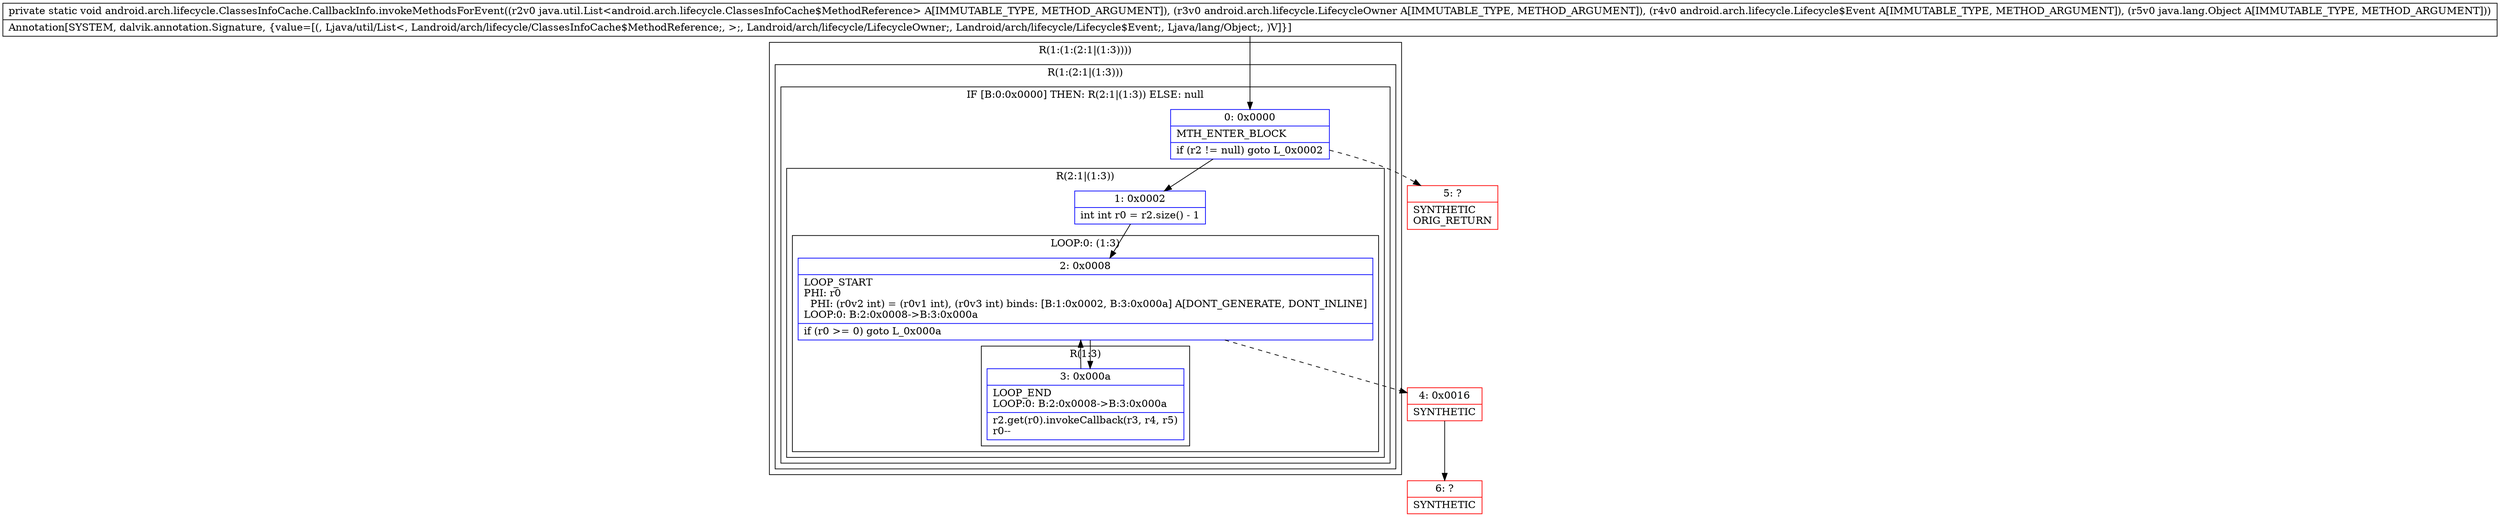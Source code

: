 digraph "CFG forandroid.arch.lifecycle.ClassesInfoCache.CallbackInfo.invokeMethodsForEvent(Ljava\/util\/List;Landroid\/arch\/lifecycle\/LifecycleOwner;Landroid\/arch\/lifecycle\/Lifecycle$Event;Ljava\/lang\/Object;)V" {
subgraph cluster_Region_1759737192 {
label = "R(1:(1:(2:1|(1:3))))";
node [shape=record,color=blue];
subgraph cluster_Region_225744867 {
label = "R(1:(2:1|(1:3)))";
node [shape=record,color=blue];
subgraph cluster_IfRegion_543820353 {
label = "IF [B:0:0x0000] THEN: R(2:1|(1:3)) ELSE: null";
node [shape=record,color=blue];
Node_0 [shape=record,label="{0\:\ 0x0000|MTH_ENTER_BLOCK\l|if (r2 != null) goto L_0x0002\l}"];
subgraph cluster_Region_1937742017 {
label = "R(2:1|(1:3))";
node [shape=record,color=blue];
Node_1 [shape=record,label="{1\:\ 0x0002|int int r0 = r2.size() \- 1\l}"];
subgraph cluster_LoopRegion_74486793 {
label = "LOOP:0: (1:3)";
node [shape=record,color=blue];
Node_2 [shape=record,label="{2\:\ 0x0008|LOOP_START\lPHI: r0 \l  PHI: (r0v2 int) = (r0v1 int), (r0v3 int) binds: [B:1:0x0002, B:3:0x000a] A[DONT_GENERATE, DONT_INLINE]\lLOOP:0: B:2:0x0008\-\>B:3:0x000a\l|if (r0 \>= 0) goto L_0x000a\l}"];
subgraph cluster_Region_1799642943 {
label = "R(1:3)";
node [shape=record,color=blue];
Node_3 [shape=record,label="{3\:\ 0x000a|LOOP_END\lLOOP:0: B:2:0x0008\-\>B:3:0x000a\l|r2.get(r0).invokeCallback(r3, r4, r5)\lr0\-\-\l}"];
}
}
}
}
}
}
Node_4 [shape=record,color=red,label="{4\:\ 0x0016|SYNTHETIC\l}"];
Node_5 [shape=record,color=red,label="{5\:\ ?|SYNTHETIC\lORIG_RETURN\l}"];
Node_6 [shape=record,color=red,label="{6\:\ ?|SYNTHETIC\l}"];
MethodNode[shape=record,label="{private static void android.arch.lifecycle.ClassesInfoCache.CallbackInfo.invokeMethodsForEvent((r2v0 java.util.List\<android.arch.lifecycle.ClassesInfoCache$MethodReference\> A[IMMUTABLE_TYPE, METHOD_ARGUMENT]), (r3v0 android.arch.lifecycle.LifecycleOwner A[IMMUTABLE_TYPE, METHOD_ARGUMENT]), (r4v0 android.arch.lifecycle.Lifecycle$Event A[IMMUTABLE_TYPE, METHOD_ARGUMENT]), (r5v0 java.lang.Object A[IMMUTABLE_TYPE, METHOD_ARGUMENT]))  | Annotation[SYSTEM, dalvik.annotation.Signature, \{value=[(, Ljava\/util\/List\<, Landroid\/arch\/lifecycle\/ClassesInfoCache$MethodReference;, \>;, Landroid\/arch\/lifecycle\/LifecycleOwner;, Landroid\/arch\/lifecycle\/Lifecycle$Event;, Ljava\/lang\/Object;, )V]\}]\l}"];
MethodNode -> Node_0;
Node_0 -> Node_1;
Node_0 -> Node_5[style=dashed];
Node_1 -> Node_2;
Node_2 -> Node_3;
Node_2 -> Node_4[style=dashed];
Node_3 -> Node_2;
Node_4 -> Node_6;
}

